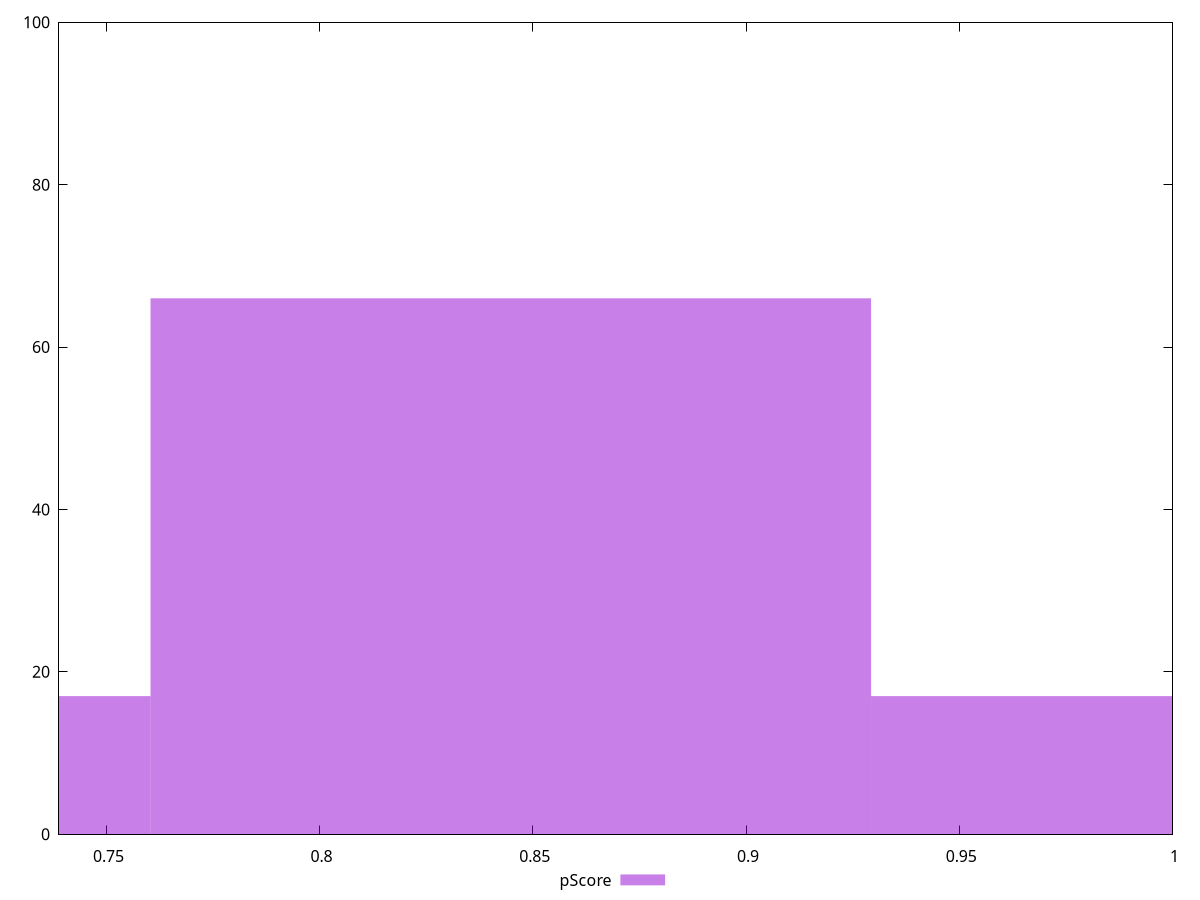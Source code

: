 reset

$pScore <<EOF
0.8448282237698413 66
0.6758625790158731 17
1.0137938685238097 17
EOF

set key outside below
set boxwidth 0.16896564475396827
set xrange [0.7388888888888889:1]
set yrange [0:100]
set trange [0:100]
set style fill transparent solid 0.5 noborder
set terminal svg size 640, 490 enhanced background rgb 'white'
set output "report_00013_2021-02-09T12-04-24.940Z/offscreen-images/samples/pages/pScore/histogram.svg"

plot $pScore title "pScore" with boxes

reset
